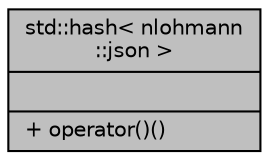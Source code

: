 digraph "std::hash&lt; nlohmann::json &gt;"
{
 // INTERACTIVE_SVG=YES
 // LATEX_PDF_SIZE
  edge [fontname="Helvetica",fontsize="10",labelfontname="Helvetica",labelfontsize="10"];
  node [fontname="Helvetica",fontsize="10",shape=record];
  Node1 [label="{std::hash\< nlohmann\l::json \>\n||+ operator()()\l}",height=0.2,width=0.4,color="black", fillcolor="grey75", style="filled", fontcolor="black",tooltip="hash value for JSON objects"];
}
